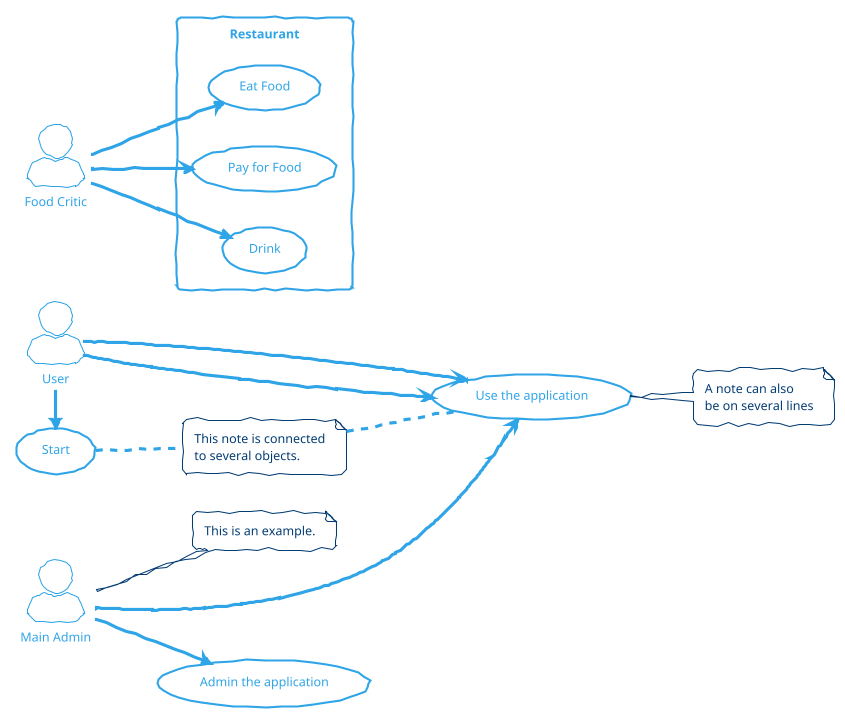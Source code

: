 @startuml
!theme cerulean-outline
skinparam backgroundcolor #FFFFFF
skinparam handwritten true
skinparam actorStyle awesome
left to right direction

actor "Food Critic" as fc
rectangle Restaurant {
  usecase "Eat Food" as UC1
  usecase "Pay for Food" as UC2
  usecase "Drink" as UC3
}
fc --> UC1
fc --> UC2
fc --> UC3

:User: --> (Use)
"Main Admin" as Admin
"Use the application" as (Use)
Admin --> (Admin the application)



:Main Admin: as Admin
(Use the application) as (Use)

User -> (Start)
User --> (Use)

Admin ---> (Use)

note right of Admin : This is an example.

note right of (Use)
A note can also
be on several lines
end note

note "This note is connected\nto several objects." as N2
(Start) .. N2
N2 .. (Use)
@enduml